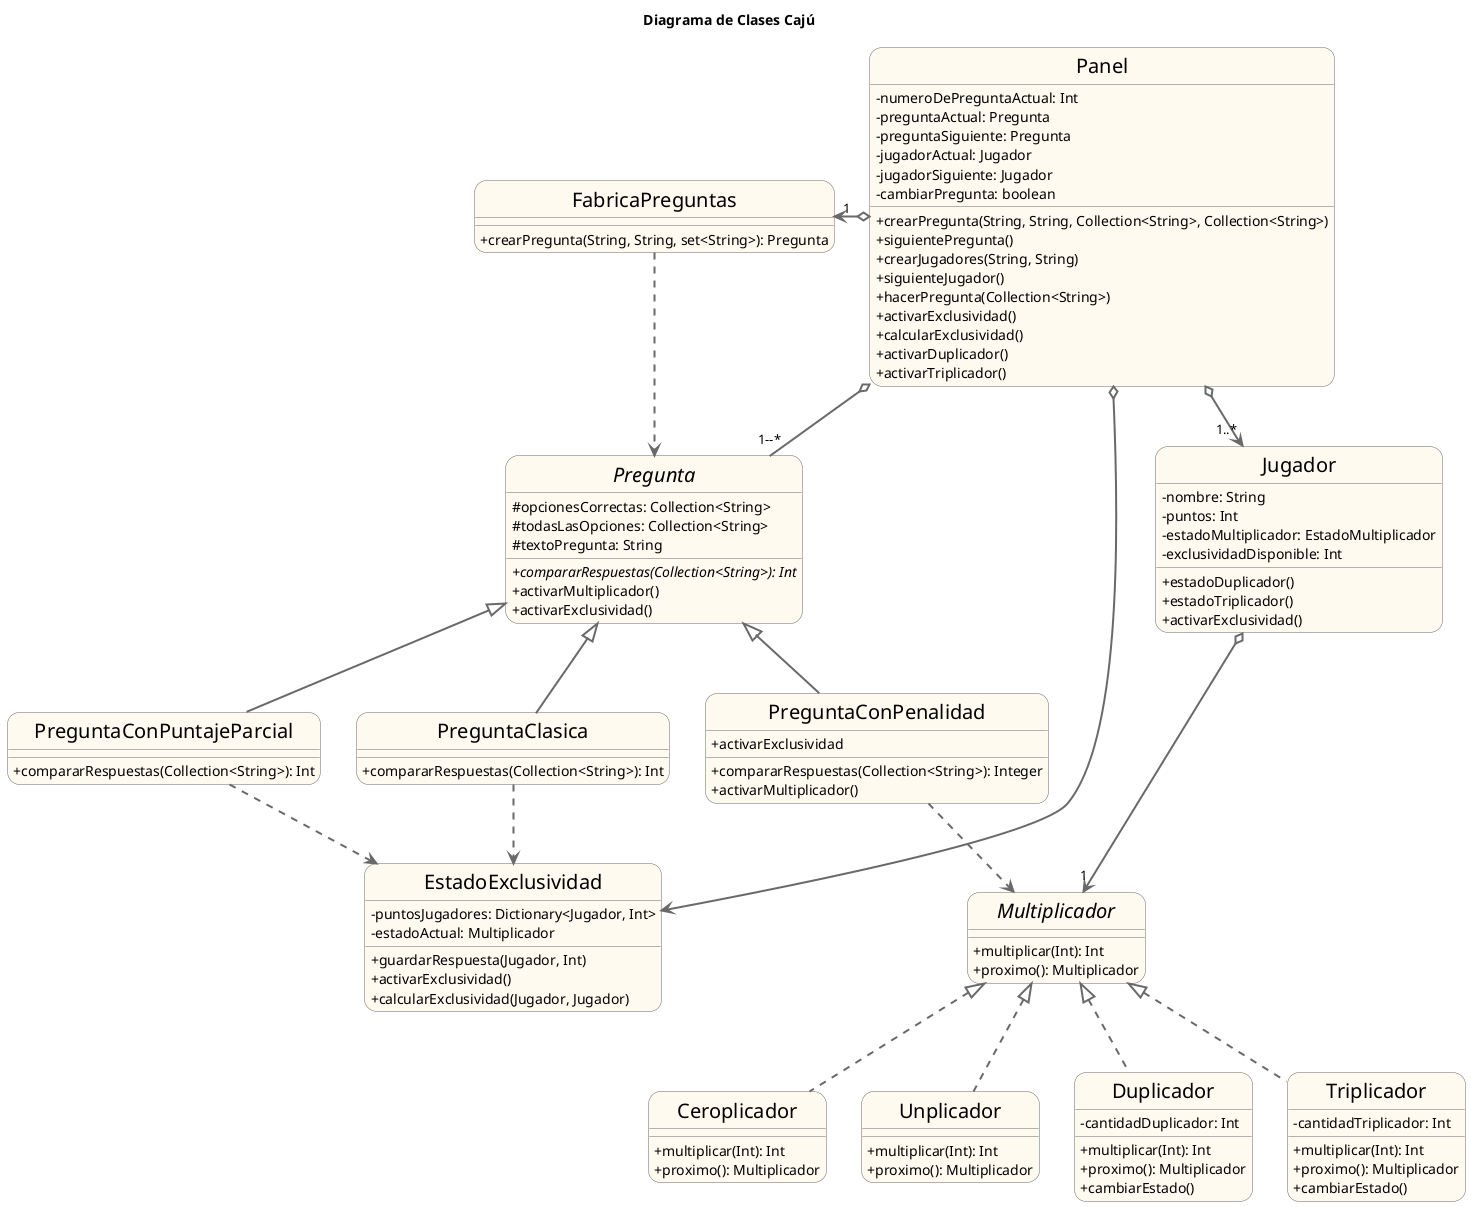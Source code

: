 @startuml TP2

title Diagrama de Clases Cajú

hide circle
skinparam classAttributeIconSize 0
skinparam roundcorner 25
skinparam sequenceArrowThickness 2
skinparam classFontSize 20

skinparam class {
BackgroundColor FloralWhite
ArrowColor DimGray
BorderColor DimGray
}

class Panel{
       - numeroDePreguntaActual: Int
       - preguntaActual: Pregunta
       - preguntaSiguiente: Pregunta
       - jugadorActual: Jugador
       - jugadorSiguiente: Jugador
       - cambiarPregunta: boolean

       + crearPregunta(String, String, Collection<String>, Collection<String>)
       + siguientePregunta()
       + crearJugadores(String, String)
       + siguienteJugador()
       + hacerPregunta(Collection<String>)
       + activarExclusividad()
       + calcularExclusividad()
       + activarDuplicador()
       + activarTriplicador()
}

class EstadoExclusividad{
       - puntosJugadores: Dictionary<Jugador, Int>
       - estadoActual: Multiplicador

       + guardarRespuesta(Jugador, Int)
       + activarExclusividad()
       + calcularExclusividad(Jugador, Jugador)
}


class FabricaPreguntas{
       + crearPregunta(String, String, set<String>): Pregunta
}

class Jugador{
        - nombre: String
        - puntos: Int
        - estadoMultiplicador: EstadoMultiplicador
        - exclusividadDisponible: Int

        + estadoDuplicador()
        + estadoTriplicador()
        + activarExclusividad()
}

abstract class Pregunta{
        # opcionesCorrectas: Collection<String>
        # todasLasOpciones: Collection<String>
        # textoPregunta: String

        + {abstract}compararRespuestas(Collection<String>): Int
        + activarMultiplicador()
        + activarExclusividad()
}

class PreguntaClasica{
        + compararRespuestas(Collection<String>): Int
}

class PreguntaConPenalidad{
        + compararRespuestas(Collection<String>): Integer
        + activarMultiplicador()
        + activarExclusividad
}

class PreguntaConPuntajeParcial{
        + compararRespuestas(Collection<String>): Int
}

interface Multiplicador{
        + multiplicar(Int): Int
        + proximo(): Multiplicador
}

class Ceroplicador{
        + multiplicar(Int): Int
        + proximo(): Multiplicador
}

class Unplicador{
        + multiplicar(Int): Int
        + proximo(): Multiplicador
}

class Duplicador{
        - cantidadDuplicador: Int

        + multiplicar(Int): Int
        + proximo(): Multiplicador
        + cambiarEstado()
}

class Triplicador{
        - cantidadTriplicador: Int

        + multiplicar(Int): Int
        + proximo(): Multiplicador
        + cambiarEstado()
}

Panel o-->"1..*" Jugador
Panel o--"1--*" Pregunta
Panel o-left->"1" FabricaPreguntas
Panel o--> EstadoExclusividad
FabricaPreguntas ..> Pregunta
PreguntaClasica -up-|> Pregunta
PreguntaConPenalidad -up-|> Pregunta
PreguntaConPuntajeParcial -up-|> Pregunta
Ceroplicador .up.|> Multiplicador
Unplicador .up.|> Multiplicador
Duplicador .up.|> Multiplicador
Triplicador .up.|> Multiplicador
Jugador o-->"1" Multiplicador
PreguntaConPenalidad ..> Multiplicador
PreguntaClasica ..> EstadoExclusividad
PreguntaConPuntajeParcial ..> EstadoExclusividad

@enduml
